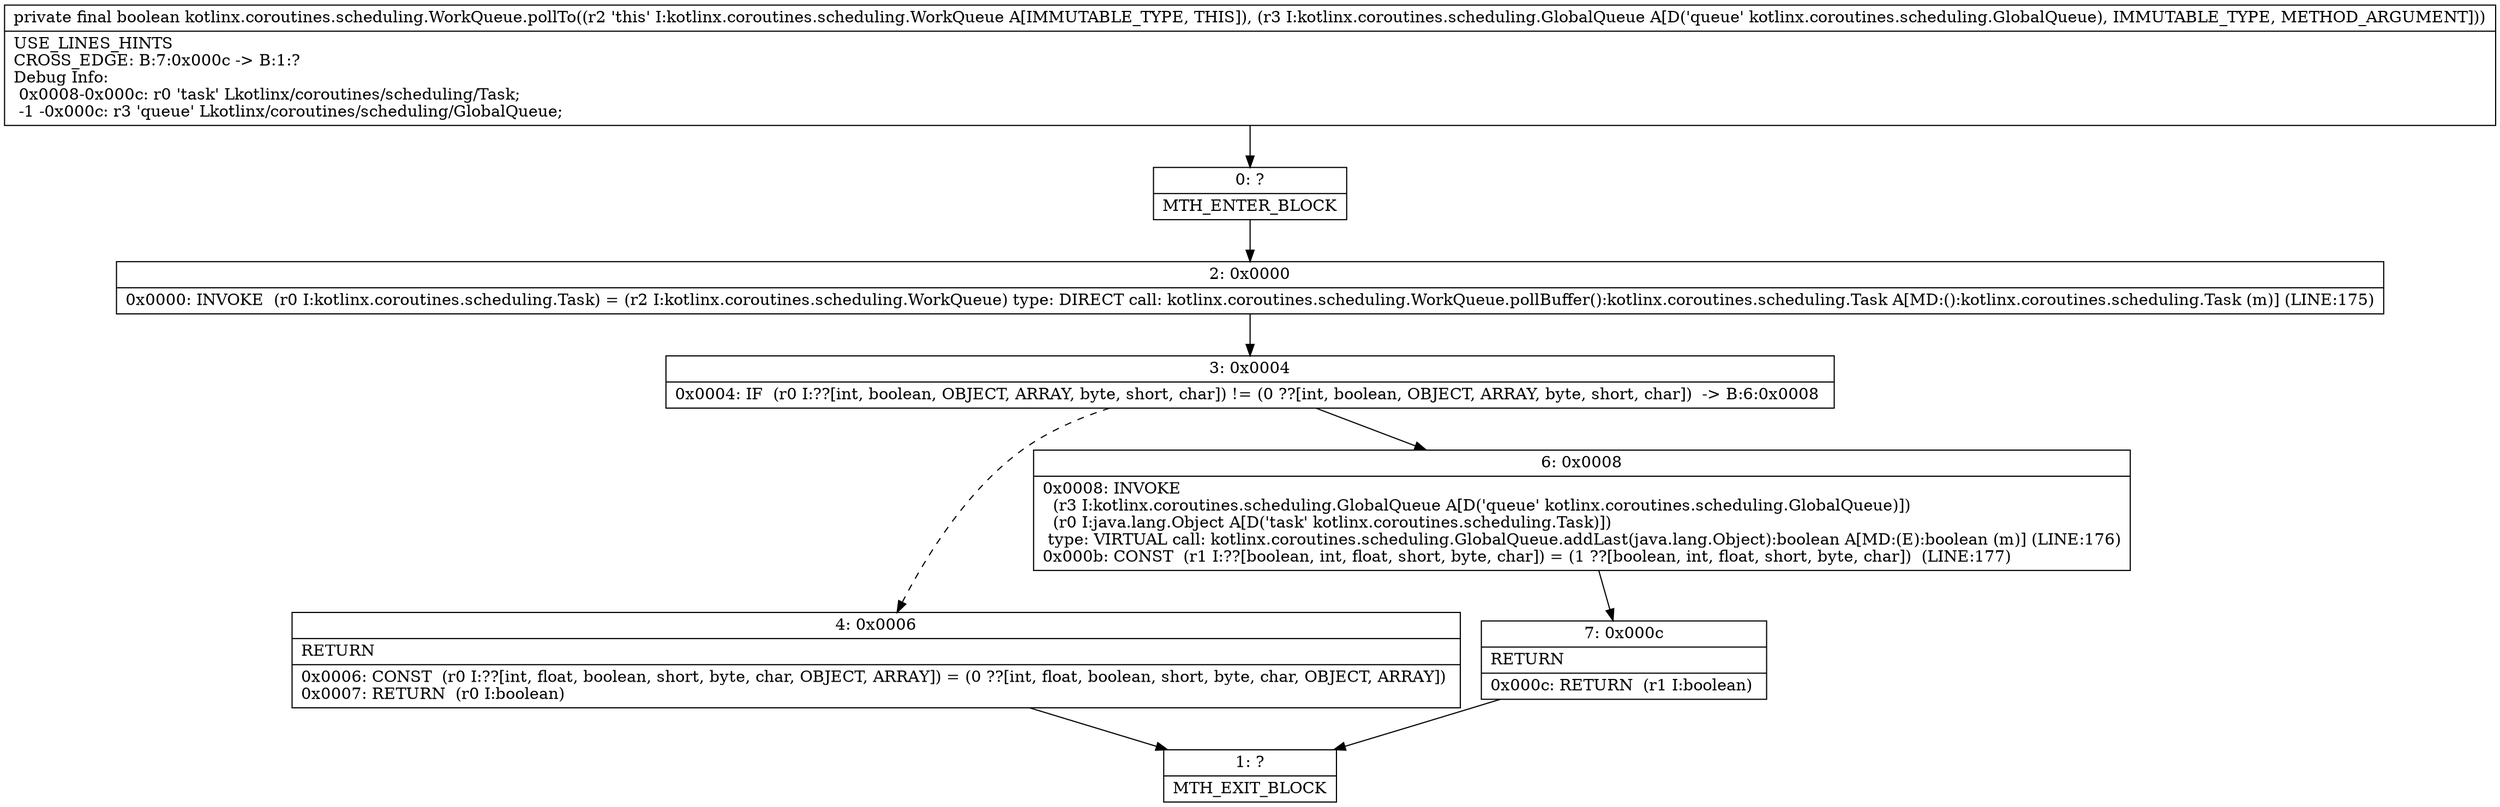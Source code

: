 digraph "CFG forkotlinx.coroutines.scheduling.WorkQueue.pollTo(Lkotlinx\/coroutines\/scheduling\/GlobalQueue;)Z" {
Node_0 [shape=record,label="{0\:\ ?|MTH_ENTER_BLOCK\l}"];
Node_2 [shape=record,label="{2\:\ 0x0000|0x0000: INVOKE  (r0 I:kotlinx.coroutines.scheduling.Task) = (r2 I:kotlinx.coroutines.scheduling.WorkQueue) type: DIRECT call: kotlinx.coroutines.scheduling.WorkQueue.pollBuffer():kotlinx.coroutines.scheduling.Task A[MD:():kotlinx.coroutines.scheduling.Task (m)] (LINE:175)\l}"];
Node_3 [shape=record,label="{3\:\ 0x0004|0x0004: IF  (r0 I:??[int, boolean, OBJECT, ARRAY, byte, short, char]) != (0 ??[int, boolean, OBJECT, ARRAY, byte, short, char])  \-\> B:6:0x0008 \l}"];
Node_4 [shape=record,label="{4\:\ 0x0006|RETURN\l|0x0006: CONST  (r0 I:??[int, float, boolean, short, byte, char, OBJECT, ARRAY]) = (0 ??[int, float, boolean, short, byte, char, OBJECT, ARRAY]) \l0x0007: RETURN  (r0 I:boolean) \l}"];
Node_1 [shape=record,label="{1\:\ ?|MTH_EXIT_BLOCK\l}"];
Node_6 [shape=record,label="{6\:\ 0x0008|0x0008: INVOKE  \l  (r3 I:kotlinx.coroutines.scheduling.GlobalQueue A[D('queue' kotlinx.coroutines.scheduling.GlobalQueue)])\l  (r0 I:java.lang.Object A[D('task' kotlinx.coroutines.scheduling.Task)])\l type: VIRTUAL call: kotlinx.coroutines.scheduling.GlobalQueue.addLast(java.lang.Object):boolean A[MD:(E):boolean (m)] (LINE:176)\l0x000b: CONST  (r1 I:??[boolean, int, float, short, byte, char]) = (1 ??[boolean, int, float, short, byte, char])  (LINE:177)\l}"];
Node_7 [shape=record,label="{7\:\ 0x000c|RETURN\l|0x000c: RETURN  (r1 I:boolean) \l}"];
MethodNode[shape=record,label="{private final boolean kotlinx.coroutines.scheduling.WorkQueue.pollTo((r2 'this' I:kotlinx.coroutines.scheduling.WorkQueue A[IMMUTABLE_TYPE, THIS]), (r3 I:kotlinx.coroutines.scheduling.GlobalQueue A[D('queue' kotlinx.coroutines.scheduling.GlobalQueue), IMMUTABLE_TYPE, METHOD_ARGUMENT]))  | USE_LINES_HINTS\lCROSS_EDGE: B:7:0x000c \-\> B:1:?\lDebug Info:\l  0x0008\-0x000c: r0 'task' Lkotlinx\/coroutines\/scheduling\/Task;\l  \-1 \-0x000c: r3 'queue' Lkotlinx\/coroutines\/scheduling\/GlobalQueue;\l}"];
MethodNode -> Node_0;Node_0 -> Node_2;
Node_2 -> Node_3;
Node_3 -> Node_4[style=dashed];
Node_3 -> Node_6;
Node_4 -> Node_1;
Node_6 -> Node_7;
Node_7 -> Node_1;
}


